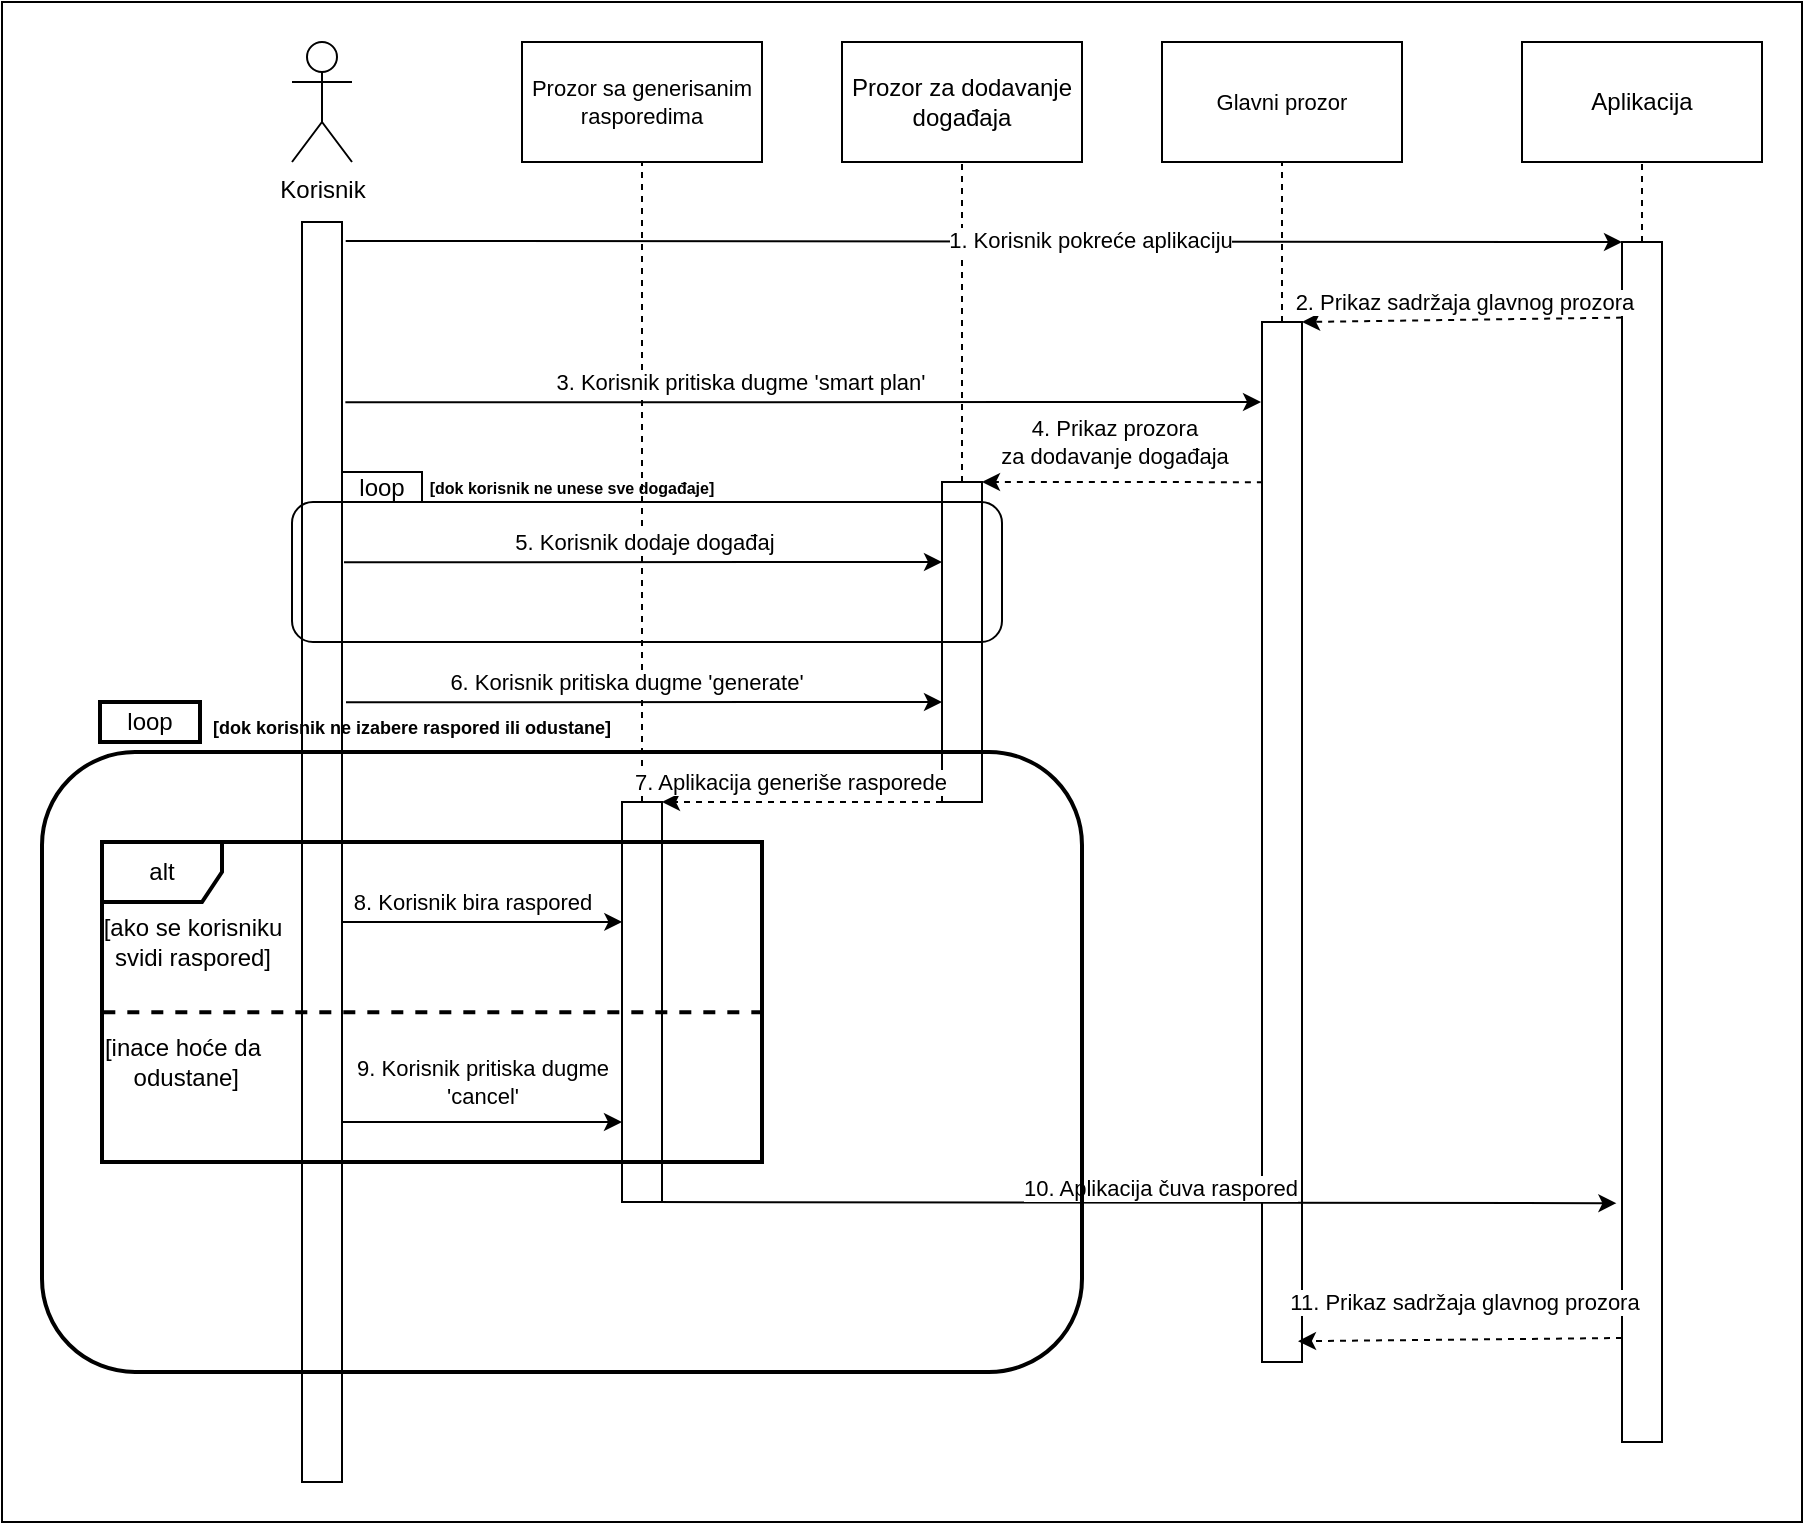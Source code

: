 <mxfile version="22.1.11" type="device">
  <diagram name="Page-1" id="FcJH-Z4t9lqNdIpB60NR">
    <mxGraphModel dx="1725" dy="451" grid="1" gridSize="10" guides="1" tooltips="1" connect="1" arrows="1" fold="1" page="1" pageScale="1" pageWidth="850" pageHeight="1100" math="0" shadow="0">
      <root>
        <mxCell id="0" />
        <mxCell id="1" parent="0" />
        <mxCell id="SfPmuoAr8hzWgJLUk2lE-54" value="" style="rounded=0;whiteSpace=wrap;html=1;fillColor=none;" parent="1" vertex="1">
          <mxGeometry x="-60" width="900" height="760" as="geometry" />
        </mxCell>
        <mxCell id="3XUADEzdGJmMBm6TumV_-1" value="Korisnik" style="shape=umlActor;verticalLabelPosition=bottom;verticalAlign=top;html=1;outlineConnect=0;" parent="1" vertex="1">
          <mxGeometry x="85" y="20" width="30" height="60" as="geometry" />
        </mxCell>
        <mxCell id="3XUADEzdGJmMBm6TumV_-2" value="" style="rounded=0;whiteSpace=wrap;html=1;" parent="1" vertex="1">
          <mxGeometry x="90" y="110" width="20" height="630" as="geometry" />
        </mxCell>
        <mxCell id="3XUADEzdGJmMBm6TumV_-9" value="" style="rounded=0;whiteSpace=wrap;html=1;" parent="1" vertex="1">
          <mxGeometry x="750" y="120" width="20" height="600" as="geometry" />
        </mxCell>
        <mxCell id="3XUADEzdGJmMBm6TumV_-11" value="Aplikacija" style="rounded=0;whiteSpace=wrap;html=1;" parent="1" vertex="1">
          <mxGeometry x="700" y="20" width="120" height="60" as="geometry" />
        </mxCell>
        <mxCell id="3XUADEzdGJmMBm6TumV_-14" value="" style="endArrow=none;html=1;rounded=0;entryX=0.5;entryY=1;entryDx=0;entryDy=0;dashed=1;" parent="1" source="3XUADEzdGJmMBm6TumV_-9" target="3XUADEzdGJmMBm6TumV_-11" edge="1">
          <mxGeometry width="50" height="50" relative="1" as="geometry">
            <mxPoint x="650" y="180" as="sourcePoint" />
            <mxPoint x="791" y="92" as="targetPoint" />
          </mxGeometry>
        </mxCell>
        <mxCell id="3XUADEzdGJmMBm6TumV_-20" value="Prozor za dodavanje događaja" style="rounded=0;whiteSpace=wrap;html=1;" parent="1" vertex="1">
          <mxGeometry x="360" y="20" width="120" height="60" as="geometry" />
        </mxCell>
        <mxCell id="3XUADEzdGJmMBm6TumV_-21" value="" style="rounded=0;whiteSpace=wrap;html=1;" parent="1" vertex="1">
          <mxGeometry x="410" y="240" width="20" height="160" as="geometry" />
        </mxCell>
        <mxCell id="3XUADEzdGJmMBm6TumV_-27" value="" style="endArrow=none;dashed=1;html=1;rounded=0;labelBackgroundColor=default;strokeColor=default;align=center;verticalAlign=middle;fontFamily=Helvetica;fontSize=11;fontColor=default;shape=connector;entryX=0.5;entryY=1;entryDx=0;entryDy=0;exitX=0.5;exitY=0;exitDx=0;exitDy=0;" parent="1" source="3XUADEzdGJmMBm6TumV_-21" target="3XUADEzdGJmMBm6TumV_-20" edge="1">
          <mxGeometry width="50" height="50" relative="1" as="geometry">
            <mxPoint x="450" y="410" as="sourcePoint" />
            <mxPoint x="500" y="360" as="targetPoint" />
          </mxGeometry>
        </mxCell>
        <mxCell id="3XUADEzdGJmMBm6TumV_-32" value="Glavni prozor" style="rounded=0;whiteSpace=wrap;html=1;fontFamily=Helvetica;fontSize=11;fontColor=default;" parent="1" vertex="1">
          <mxGeometry x="520" y="20" width="120" height="60" as="geometry" />
        </mxCell>
        <mxCell id="3XUADEzdGJmMBm6TumV_-33" value="" style="rounded=0;whiteSpace=wrap;html=1;" parent="1" vertex="1">
          <mxGeometry x="570" y="160" width="20" height="520" as="geometry" />
        </mxCell>
        <mxCell id="3XUADEzdGJmMBm6TumV_-34" value="" style="endArrow=none;dashed=1;html=1;rounded=0;labelBackgroundColor=default;strokeColor=default;align=center;verticalAlign=middle;fontFamily=Helvetica;fontSize=11;fontColor=default;shape=connector;entryX=0.5;entryY=1;entryDx=0;entryDy=0;exitX=0.5;exitY=0;exitDx=0;exitDy=0;" parent="1" source="3XUADEzdGJmMBm6TumV_-33" target="3XUADEzdGJmMBm6TumV_-32" edge="1">
          <mxGeometry width="50" height="50" relative="1" as="geometry">
            <mxPoint x="450" y="410" as="sourcePoint" />
            <mxPoint x="500" y="360" as="targetPoint" />
          </mxGeometry>
        </mxCell>
        <mxCell id="3XUADEzdGJmMBm6TumV_-47" value="" style="rounded=0;whiteSpace=wrap;html=1;" parent="1" vertex="1">
          <mxGeometry x="250" y="400" width="20" height="200" as="geometry" />
        </mxCell>
        <mxCell id="3XUADEzdGJmMBm6TumV_-50" value="Prozor sa generisanim rasporedima" style="rounded=0;whiteSpace=wrap;html=1;fontFamily=Helvetica;fontSize=11;fontColor=default;" parent="1" vertex="1">
          <mxGeometry x="200" y="20" width="120" height="60" as="geometry" />
        </mxCell>
        <mxCell id="3XUADEzdGJmMBm6TumV_-51" value="" style="endArrow=none;dashed=1;html=1;rounded=0;labelBackgroundColor=default;strokeColor=default;align=center;verticalAlign=middle;fontFamily=Helvetica;fontSize=11;fontColor=default;shape=connector;entryX=0.5;entryY=1;entryDx=0;entryDy=0;exitX=0.5;exitY=0;exitDx=0;exitDy=0;" parent="1" source="3XUADEzdGJmMBm6TumV_-47" target="3XUADEzdGJmMBm6TumV_-50" edge="1">
          <mxGeometry width="50" height="50" relative="1" as="geometry">
            <mxPoint x="520" y="480" as="sourcePoint" />
            <mxPoint x="570" y="430" as="targetPoint" />
          </mxGeometry>
        </mxCell>
        <mxCell id="SfPmuoAr8hzWgJLUk2lE-5" value="" style="endArrow=classic;html=1;rounded=0;entryX=1;entryY=0;entryDx=0;entryDy=0;exitX=0.003;exitY=0.063;exitDx=0;exitDy=0;exitPerimeter=0;dashed=1;" parent="1" source="3XUADEzdGJmMBm6TumV_-9" target="3XUADEzdGJmMBm6TumV_-33" edge="1">
          <mxGeometry width="50" height="50" relative="1" as="geometry">
            <mxPoint x="600" y="470" as="sourcePoint" />
            <mxPoint x="650" y="420" as="targetPoint" />
          </mxGeometry>
        </mxCell>
        <mxCell id="SfPmuoAr8hzWgJLUk2lE-8" value="2. Prikaz sadržaja glavnog prozora" style="edgeLabel;html=1;align=center;verticalAlign=middle;resizable=0;points=[];" parent="SfPmuoAr8hzWgJLUk2lE-5" vertex="1" connectable="0">
          <mxGeometry x="-0.226" y="-1" relative="1" as="geometry">
            <mxPoint x="-17" y="-8" as="offset" />
          </mxGeometry>
        </mxCell>
        <mxCell id="SfPmuoAr8hzWgJLUk2lE-6" value="" style="endArrow=classic;html=1;rounded=0;exitX=1.093;exitY=0.015;exitDx=0;exitDy=0;exitPerimeter=0;entryX=0;entryY=0;entryDx=0;entryDy=0;" parent="1" source="3XUADEzdGJmMBm6TumV_-2" target="3XUADEzdGJmMBm6TumV_-9" edge="1">
          <mxGeometry width="50" height="50" relative="1" as="geometry">
            <mxPoint x="430" y="180" as="sourcePoint" />
            <mxPoint x="480" y="130" as="targetPoint" />
          </mxGeometry>
        </mxCell>
        <mxCell id="SfPmuoAr8hzWgJLUk2lE-7" value="1. Korisnik pokreće aplikaciju" style="edgeLabel;html=1;align=center;verticalAlign=middle;resizable=0;points=[];" parent="SfPmuoAr8hzWgJLUk2lE-6" vertex="1" connectable="0">
          <mxGeometry x="0.166" y="1" relative="1" as="geometry">
            <mxPoint as="offset" />
          </mxGeometry>
        </mxCell>
        <mxCell id="SfPmuoAr8hzWgJLUk2lE-9" value="" style="endArrow=classic;html=1;rounded=0;exitX=1.084;exitY=0.143;exitDx=0;exitDy=0;exitPerimeter=0;entryX=-0.024;entryY=0.077;entryDx=0;entryDy=0;entryPerimeter=0;" parent="1" source="3XUADEzdGJmMBm6TumV_-2" target="3XUADEzdGJmMBm6TumV_-33" edge="1">
          <mxGeometry width="50" height="50" relative="1" as="geometry">
            <mxPoint x="450" y="340" as="sourcePoint" />
            <mxPoint x="500" y="290" as="targetPoint" />
          </mxGeometry>
        </mxCell>
        <mxCell id="SfPmuoAr8hzWgJLUk2lE-10" value="3. Korisnik pritiska dugme &#39;smart plan&#39;" style="edgeLabel;html=1;align=center;verticalAlign=middle;resizable=0;points=[];" parent="SfPmuoAr8hzWgJLUk2lE-9" vertex="1" connectable="0">
          <mxGeometry x="-0.138" y="2" relative="1" as="geometry">
            <mxPoint y="-8" as="offset" />
          </mxGeometry>
        </mxCell>
        <mxCell id="SfPmuoAr8hzWgJLUk2lE-11" value="" style="endArrow=classic;html=1;rounded=0;entryX=1;entryY=0;entryDx=0;entryDy=0;exitX=0.022;exitY=0.154;exitDx=0;exitDy=0;exitPerimeter=0;dashed=1;" parent="1" source="3XUADEzdGJmMBm6TumV_-33" target="3XUADEzdGJmMBm6TumV_-21" edge="1">
          <mxGeometry width="50" height="50" relative="1" as="geometry">
            <mxPoint x="540" y="240" as="sourcePoint" />
            <mxPoint x="610" y="260" as="targetPoint" />
          </mxGeometry>
        </mxCell>
        <mxCell id="SfPmuoAr8hzWgJLUk2lE-12" value="4. Prikaz prozora&lt;br&gt;za dodavanje događaja" style="edgeLabel;html=1;align=center;verticalAlign=middle;resizable=0;points=[];" parent="SfPmuoAr8hzWgJLUk2lE-11" vertex="1" connectable="0">
          <mxGeometry x="0.12" relative="1" as="geometry">
            <mxPoint x="4" y="-20" as="offset" />
          </mxGeometry>
        </mxCell>
        <mxCell id="SfPmuoAr8hzWgJLUk2lE-14" value="" style="endArrow=classic;html=1;rounded=0;exitX=1.05;exitY=0.27;exitDx=0;exitDy=0;exitPerimeter=0;" parent="1" source="3XUADEzdGJmMBm6TumV_-2" edge="1">
          <mxGeometry width="50" height="50" relative="1" as="geometry">
            <mxPoint x="640" y="300" as="sourcePoint" />
            <mxPoint x="410" y="280" as="targetPoint" />
          </mxGeometry>
        </mxCell>
        <mxCell id="SfPmuoAr8hzWgJLUk2lE-15" value="5. Korisnik dodaje događaj" style="edgeLabel;html=1;align=center;verticalAlign=middle;resizable=0;points=[];" parent="SfPmuoAr8hzWgJLUk2lE-14" vertex="1" connectable="0">
          <mxGeometry x="0.002" y="-2" relative="1" as="geometry">
            <mxPoint y="-12" as="offset" />
          </mxGeometry>
        </mxCell>
        <mxCell id="SfPmuoAr8hzWgJLUk2lE-20" value="loop" style="rounded=0;whiteSpace=wrap;html=1;" parent="1" vertex="1">
          <mxGeometry x="110" y="235" width="40" height="15" as="geometry" />
        </mxCell>
        <mxCell id="SfPmuoAr8hzWgJLUk2lE-21" value="" style="endArrow=classic;html=1;rounded=0;exitX=1.1;exitY=0.397;exitDx=0;exitDy=0;exitPerimeter=0;" parent="1" edge="1">
          <mxGeometry width="50" height="50" relative="1" as="geometry">
            <mxPoint x="112" y="350.11" as="sourcePoint" />
            <mxPoint x="410" y="350" as="targetPoint" />
          </mxGeometry>
        </mxCell>
        <mxCell id="SfPmuoAr8hzWgJLUk2lE-22" value="6. Korisnik pritiska dugme &#39;generate&#39;" style="edgeLabel;html=1;align=center;verticalAlign=middle;resizable=0;points=[];" parent="SfPmuoAr8hzWgJLUk2lE-21" vertex="1" connectable="0">
          <mxGeometry x="0.106" relative="1" as="geometry">
            <mxPoint x="-25" y="-10" as="offset" />
          </mxGeometry>
        </mxCell>
        <mxCell id="SfPmuoAr8hzWgJLUk2lE-23" value="" style="endArrow=classic;html=1;rounded=0;entryX=1;entryY=0;entryDx=0;entryDy=0;dashed=1;" parent="1" target="3XUADEzdGJmMBm6TumV_-47" edge="1">
          <mxGeometry width="50" height="50" relative="1" as="geometry">
            <mxPoint x="410" y="400" as="sourcePoint" />
            <mxPoint x="370" y="470" as="targetPoint" />
            <Array as="points" />
          </mxGeometry>
        </mxCell>
        <mxCell id="SfPmuoAr8hzWgJLUk2lE-26" value="7. Aplikacija generiše rasporede" style="edgeLabel;html=1;align=center;verticalAlign=middle;resizable=0;points=[];" parent="SfPmuoAr8hzWgJLUk2lE-23" vertex="1" connectable="0">
          <mxGeometry x="-0.096" y="-1" relative="1" as="geometry">
            <mxPoint x="-13" y="-9" as="offset" />
          </mxGeometry>
        </mxCell>
        <mxCell id="SfPmuoAr8hzWgJLUk2lE-27" value="" style="endArrow=classic;html=1;rounded=0;exitX=0.288;exitY=0.274;exitDx=0;exitDy=0;exitPerimeter=0;entryX=0.558;entryY=0.274;entryDx=0;entryDy=0;entryPerimeter=0;" parent="1" source="SfPmuoAr8hzWgJLUk2lE-42" target="SfPmuoAr8hzWgJLUk2lE-42" edge="1">
          <mxGeometry width="50" height="50" relative="1" as="geometry">
            <mxPoint x="110" y="440" as="sourcePoint" />
            <mxPoint x="250" y="480" as="targetPoint" />
          </mxGeometry>
        </mxCell>
        <mxCell id="SfPmuoAr8hzWgJLUk2lE-28" value="8. Korisnik bira raspored" style="edgeLabel;html=1;align=center;verticalAlign=middle;resizable=0;points=[];" parent="SfPmuoAr8hzWgJLUk2lE-27" vertex="1" connectable="0">
          <mxGeometry x="-0.369" y="2" relative="1" as="geometry">
            <mxPoint x="20" y="-8" as="offset" />
          </mxGeometry>
        </mxCell>
        <mxCell id="SfPmuoAr8hzWgJLUk2lE-30" value="alt" style="shape=umlFrame;whiteSpace=wrap;html=1;pointerEvents=0;strokeWidth=2;" parent="1" vertex="1">
          <mxGeometry x="-10" y="420" width="330" height="160" as="geometry" />
        </mxCell>
        <mxCell id="SfPmuoAr8hzWgJLUk2lE-33" value="[ako se korisniku&lt;br&gt;svidi raspored]" style="text;html=1;align=center;verticalAlign=middle;resizable=0;points=[];autosize=1;strokeColor=none;fillColor=none;" parent="1" vertex="1">
          <mxGeometry x="-20" y="450" width="110" height="40" as="geometry" />
        </mxCell>
        <mxCell id="SfPmuoAr8hzWgJLUk2lE-34" value="" style="endArrow=none;dashed=1;html=1;rounded=0;exitX=0.002;exitY=0.343;exitDx=0;exitDy=0;exitPerimeter=0;entryX=1;entryY=0.343;entryDx=0;entryDy=0;entryPerimeter=0;strokeWidth=2;" parent="1" edge="1">
          <mxGeometry width="50" height="50" relative="1" as="geometry">
            <mxPoint x="-9.34" y="505.17" as="sourcePoint" />
            <mxPoint x="320" y="505.17" as="targetPoint" />
          </mxGeometry>
        </mxCell>
        <mxCell id="SfPmuoAr8hzWgJLUk2lE-38" value="" style="endArrow=classic;html=1;rounded=0;entryX=-0.14;entryY=0.801;entryDx=0;entryDy=0;entryPerimeter=0;exitX=0.75;exitY=1;exitDx=0;exitDy=0;" parent="1" source="3XUADEzdGJmMBm6TumV_-47" target="3XUADEzdGJmMBm6TumV_-9" edge="1">
          <mxGeometry width="50" height="50" relative="1" as="geometry">
            <mxPoint x="270" y="480" as="sourcePoint" />
            <mxPoint x="111" y="640" as="targetPoint" />
          </mxGeometry>
        </mxCell>
        <mxCell id="SfPmuoAr8hzWgJLUk2lE-39" value="10. Aplikacija čuva raspored" style="edgeLabel;html=1;align=center;verticalAlign=middle;resizable=0;points=[];" parent="SfPmuoAr8hzWgJLUk2lE-38" vertex="1" connectable="0">
          <mxGeometry x="0.085" y="-1" relative="1" as="geometry">
            <mxPoint x="-8" y="-9" as="offset" />
          </mxGeometry>
        </mxCell>
        <mxCell id="SfPmuoAr8hzWgJLUk2lE-43" value="loop" style="rounded=0;whiteSpace=wrap;html=1;strokeWidth=2;fontStyle=0" parent="1" vertex="1">
          <mxGeometry x="-11" y="350" width="50" height="20" as="geometry" />
        </mxCell>
        <mxCell id="SfPmuoAr8hzWgJLUk2lE-47" value="[inace hoće da&lt;br&gt;&amp;nbsp;odustane]" style="text;html=1;align=center;verticalAlign=middle;resizable=0;points=[];autosize=1;strokeColor=none;fillColor=none;" parent="1" vertex="1">
          <mxGeometry x="-20" y="510" width="100" height="40" as="geometry" />
        </mxCell>
        <mxCell id="SfPmuoAr8hzWgJLUk2lE-48" value="" style="endArrow=classic;html=1;rounded=0;" parent="1" edge="1">
          <mxGeometry width="50" height="50" relative="1" as="geometry">
            <mxPoint x="110" y="560" as="sourcePoint" />
            <mxPoint x="250" y="560" as="targetPoint" />
          </mxGeometry>
        </mxCell>
        <mxCell id="SfPmuoAr8hzWgJLUk2lE-49" value="9. Korisnik pritiska dugme&lt;br&gt;&#39;cancel&#39;" style="edgeLabel;html=1;align=center;verticalAlign=middle;resizable=0;points=[];" parent="SfPmuoAr8hzWgJLUk2lE-48" vertex="1" connectable="0">
          <mxGeometry x="-0.187" y="2" relative="1" as="geometry">
            <mxPoint x="13" y="-18" as="offset" />
          </mxGeometry>
        </mxCell>
        <mxCell id="My7f04uXXnYBfHsE6I_k-1" value="[dok korisnik ne unese sve događaje]" style="text;html=1;strokeColor=none;fillColor=none;align=center;verticalAlign=middle;whiteSpace=wrap;rounded=0;fontStyle=1;fontSize=8;" parent="1" vertex="1">
          <mxGeometry x="150" y="227.5" width="150" height="30" as="geometry" />
        </mxCell>
        <mxCell id="My7f04uXXnYBfHsE6I_k-2" value="" style="endArrow=classic;html=1;rounded=0;entryX=0.9;entryY=0.98;entryDx=0;entryDy=0;exitX=0.003;exitY=0.063;exitDx=0;exitDy=0;exitPerimeter=0;dashed=1;entryPerimeter=0;" parent="1" edge="1" target="3XUADEzdGJmMBm6TumV_-33">
          <mxGeometry width="50" height="50" relative="1" as="geometry">
            <mxPoint x="750" y="668" as="sourcePoint" />
            <mxPoint x="588.8" y="665.56" as="targetPoint" />
          </mxGeometry>
        </mxCell>
        <mxCell id="My7f04uXXnYBfHsE6I_k-3" value="11. Prikaz sadržaja glavnog prozora" style="edgeLabel;html=1;align=center;verticalAlign=middle;resizable=0;points=[];" parent="My7f04uXXnYBfHsE6I_k-2" vertex="1" connectable="0">
          <mxGeometry x="-0.226" y="-1" relative="1" as="geometry">
            <mxPoint x="-17" y="-18" as="offset" />
          </mxGeometry>
        </mxCell>
        <mxCell id="SfPmuoAr8hzWgJLUk2lE-16" value="" style="rounded=1;whiteSpace=wrap;html=1;fillColor=none;" parent="1" vertex="1">
          <mxGeometry x="85" y="250" width="355" height="70" as="geometry" />
        </mxCell>
        <mxCell id="My7f04uXXnYBfHsE6I_k-4" style="edgeStyle=orthogonalEdgeStyle;rounded=0;orthogonalLoop=1;jettySize=auto;html=1;exitX=0.5;exitY=1;exitDx=0;exitDy=0;" parent="1" source="3XUADEzdGJmMBm6TumV_-21" target="3XUADEzdGJmMBm6TumV_-21" edge="1">
          <mxGeometry relative="1" as="geometry" />
        </mxCell>
        <mxCell id="SfPmuoAr8hzWgJLUk2lE-42" value="" style="rounded=1;whiteSpace=wrap;html=1;fillColor=none;strokeWidth=2;" parent="1" vertex="1">
          <mxGeometry x="-40" y="375" width="520" height="310" as="geometry" />
        </mxCell>
        <mxCell id="ZXpOkgAhYzjfxyzW8u1l-1" value="[dok korisnik ne izabere raspored ili odustane]" style="text;html=1;strokeColor=none;fillColor=none;align=center;verticalAlign=middle;whiteSpace=wrap;rounded=0;fontStyle=1;fontSize=9;" vertex="1" parent="1">
          <mxGeometry x="40" y="347.5" width="210" height="30" as="geometry" />
        </mxCell>
      </root>
    </mxGraphModel>
  </diagram>
</mxfile>
